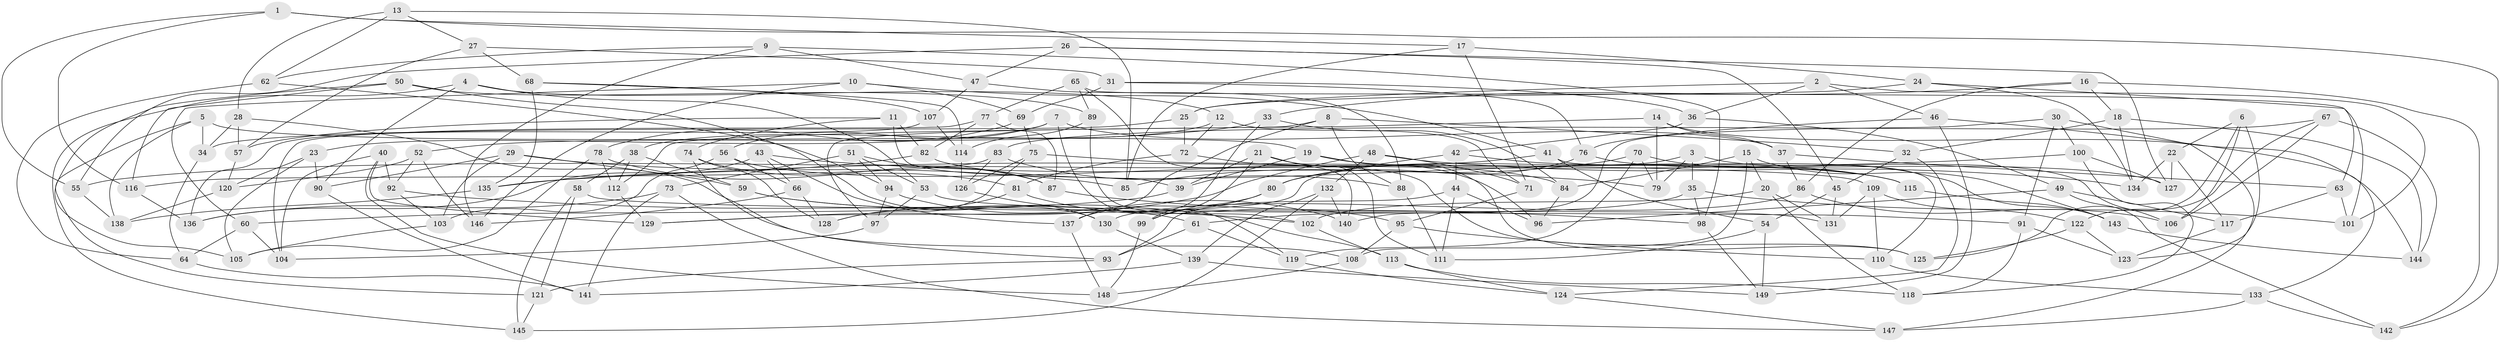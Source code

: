 // Generated by graph-tools (version 1.1) at 2025/11/02/27/25 16:11:48]
// undirected, 149 vertices, 298 edges
graph export_dot {
graph [start="1"]
  node [color=gray90,style=filled];
  1;
  2;
  3;
  4;
  5;
  6;
  7;
  8;
  9;
  10;
  11;
  12;
  13;
  14;
  15;
  16;
  17;
  18;
  19;
  20;
  21;
  22;
  23;
  24;
  25;
  26;
  27;
  28;
  29;
  30;
  31;
  32;
  33;
  34;
  35;
  36;
  37;
  38;
  39;
  40;
  41;
  42;
  43;
  44;
  45;
  46;
  47;
  48;
  49;
  50;
  51;
  52;
  53;
  54;
  55;
  56;
  57;
  58;
  59;
  60;
  61;
  62;
  63;
  64;
  65;
  66;
  67;
  68;
  69;
  70;
  71;
  72;
  73;
  74;
  75;
  76;
  77;
  78;
  79;
  80;
  81;
  82;
  83;
  84;
  85;
  86;
  87;
  88;
  89;
  90;
  91;
  92;
  93;
  94;
  95;
  96;
  97;
  98;
  99;
  100;
  101;
  102;
  103;
  104;
  105;
  106;
  107;
  108;
  109;
  110;
  111;
  112;
  113;
  114;
  115;
  116;
  117;
  118;
  119;
  120;
  121;
  122;
  123;
  124;
  125;
  126;
  127;
  128;
  129;
  130;
  131;
  132;
  133;
  134;
  135;
  136;
  137;
  138;
  139;
  140;
  141;
  142;
  143;
  144;
  145;
  146;
  147;
  148;
  149;
  1 -- 116;
  1 -- 17;
  1 -- 55;
  1 -- 142;
  2 -- 25;
  2 -- 101;
  2 -- 46;
  2 -- 36;
  3 -- 106;
  3 -- 79;
  3 -- 35;
  3 -- 129;
  4 -- 90;
  4 -- 145;
  4 -- 53;
  4 -- 12;
  5 -- 138;
  5 -- 19;
  5 -- 121;
  5 -- 34;
  6 -- 22;
  6 -- 125;
  6 -- 123;
  6 -- 106;
  7 -- 56;
  7 -- 37;
  7 -- 23;
  7 -- 119;
  8 -- 88;
  8 -- 137;
  8 -- 97;
  8 -- 32;
  9 -- 146;
  9 -- 62;
  9 -- 47;
  9 -- 98;
  10 -- 146;
  10 -- 69;
  10 -- 60;
  10 -- 41;
  11 -- 39;
  11 -- 57;
  11 -- 74;
  11 -- 82;
  12 -- 71;
  12 -- 72;
  12 -- 38;
  13 -- 62;
  13 -- 28;
  13 -- 85;
  13 -- 27;
  14 -- 37;
  14 -- 112;
  14 -- 144;
  14 -- 79;
  15 -- 84;
  15 -- 143;
  15 -- 108;
  15 -- 20;
  16 -- 33;
  16 -- 18;
  16 -- 142;
  16 -- 86;
  17 -- 71;
  17 -- 24;
  17 -- 85;
  18 -- 144;
  18 -- 134;
  18 -- 32;
  19 -- 125;
  19 -- 39;
  19 -- 115;
  20 -- 131;
  20 -- 102;
  20 -- 118;
  21 -- 39;
  21 -- 99;
  21 -- 96;
  21 -- 111;
  22 -- 127;
  22 -- 134;
  22 -- 117;
  23 -- 120;
  23 -- 90;
  23 -- 105;
  24 -- 25;
  24 -- 63;
  24 -- 134;
  25 -- 72;
  25 -- 34;
  26 -- 45;
  26 -- 55;
  26 -- 47;
  26 -- 127;
  27 -- 57;
  27 -- 31;
  27 -- 68;
  28 -- 34;
  28 -- 108;
  28 -- 57;
  29 -- 59;
  29 -- 85;
  29 -- 90;
  29 -- 103;
  30 -- 91;
  30 -- 100;
  30 -- 140;
  30 -- 147;
  31 -- 36;
  31 -- 76;
  31 -- 69;
  32 -- 124;
  32 -- 45;
  33 -- 84;
  33 -- 99;
  33 -- 52;
  34 -- 64;
  35 -- 98;
  35 -- 61;
  35 -- 101;
  36 -- 49;
  36 -- 42;
  37 -- 86;
  37 -- 63;
  38 -- 58;
  38 -- 112;
  38 -- 59;
  39 -- 60;
  40 -- 129;
  40 -- 104;
  40 -- 148;
  40 -- 92;
  41 -- 110;
  41 -- 55;
  41 -- 54;
  42 -- 44;
  42 -- 115;
  42 -- 80;
  43 -- 79;
  43 -- 66;
  43 -- 137;
  43 -- 136;
  44 -- 111;
  44 -- 93;
  44 -- 96;
  45 -- 54;
  45 -- 131;
  46 -- 76;
  46 -- 133;
  46 -- 149;
  47 -- 107;
  47 -- 88;
  48 -- 129;
  48 -- 71;
  48 -- 132;
  48 -- 134;
  49 -- 117;
  49 -- 96;
  49 -- 142;
  50 -- 105;
  50 -- 89;
  50 -- 130;
  50 -- 116;
  51 -- 87;
  51 -- 94;
  51 -- 73;
  51 -- 53;
  52 -- 92;
  52 -- 120;
  52 -- 146;
  53 -- 97;
  53 -- 131;
  54 -- 149;
  54 -- 111;
  55 -- 138;
  56 -- 66;
  56 -- 103;
  56 -- 84;
  57 -- 120;
  58 -- 121;
  58 -- 91;
  58 -- 145;
  59 -- 61;
  59 -- 113;
  60 -- 104;
  60 -- 64;
  61 -- 93;
  61 -- 119;
  62 -- 64;
  62 -- 94;
  63 -- 117;
  63 -- 101;
  64 -- 141;
  65 -- 101;
  65 -- 77;
  65 -- 89;
  65 -- 140;
  66 -- 146;
  66 -- 128;
  67 -- 122;
  67 -- 144;
  67 -- 83;
  67 -- 106;
  68 -- 135;
  68 -- 114;
  68 -- 107;
  69 -- 78;
  69 -- 75;
  70 -- 119;
  70 -- 79;
  70 -- 143;
  70 -- 85;
  71 -- 95;
  72 -- 81;
  72 -- 125;
  73 -- 147;
  73 -- 141;
  73 -- 136;
  74 -- 128;
  74 -- 87;
  74 -- 93;
  75 -- 126;
  75 -- 109;
  75 -- 128;
  76 -- 80;
  76 -- 127;
  77 -- 82;
  77 -- 87;
  77 -- 104;
  78 -- 105;
  78 -- 112;
  78 -- 81;
  80 -- 137;
  80 -- 99;
  81 -- 128;
  81 -- 95;
  82 -- 135;
  82 -- 115;
  83 -- 126;
  83 -- 88;
  83 -- 116;
  84 -- 96;
  86 -- 106;
  86 -- 130;
  87 -- 98;
  88 -- 111;
  89 -- 102;
  89 -- 114;
  90 -- 141;
  91 -- 123;
  91 -- 118;
  92 -- 102;
  92 -- 103;
  93 -- 121;
  94 -- 140;
  94 -- 97;
  95 -- 110;
  95 -- 108;
  97 -- 104;
  98 -- 149;
  99 -- 148;
  100 -- 127;
  100 -- 118;
  100 -- 135;
  102 -- 113;
  103 -- 105;
  107 -- 114;
  107 -- 136;
  108 -- 148;
  109 -- 122;
  109 -- 110;
  109 -- 131;
  110 -- 133;
  112 -- 129;
  113 -- 124;
  113 -- 118;
  114 -- 126;
  115 -- 143;
  116 -- 136;
  117 -- 123;
  119 -- 124;
  120 -- 138;
  121 -- 145;
  122 -- 123;
  122 -- 125;
  124 -- 147;
  126 -- 130;
  130 -- 139;
  132 -- 145;
  132 -- 140;
  132 -- 139;
  133 -- 142;
  133 -- 147;
  135 -- 138;
  137 -- 148;
  139 -- 149;
  139 -- 141;
  143 -- 144;
}
